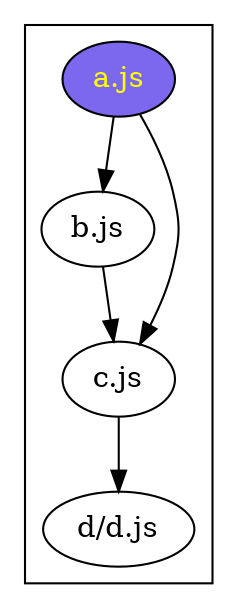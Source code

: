digraph G {
subgraph cluster_0 {
  "b.js";
  "c.js";
  "d/d.js";
  "a.js" -> "b.js";
  "a.js" -> "c.js";
  "b.js" -> "c.js";
  "c.js" -> "d/d.js";
}

  "a.js" [ style = "filled", fontcolor = "yellow", fillcolor = "mediumslateblue" ];
  "b.js";
  "c.js";
  "d/d.js";
}
